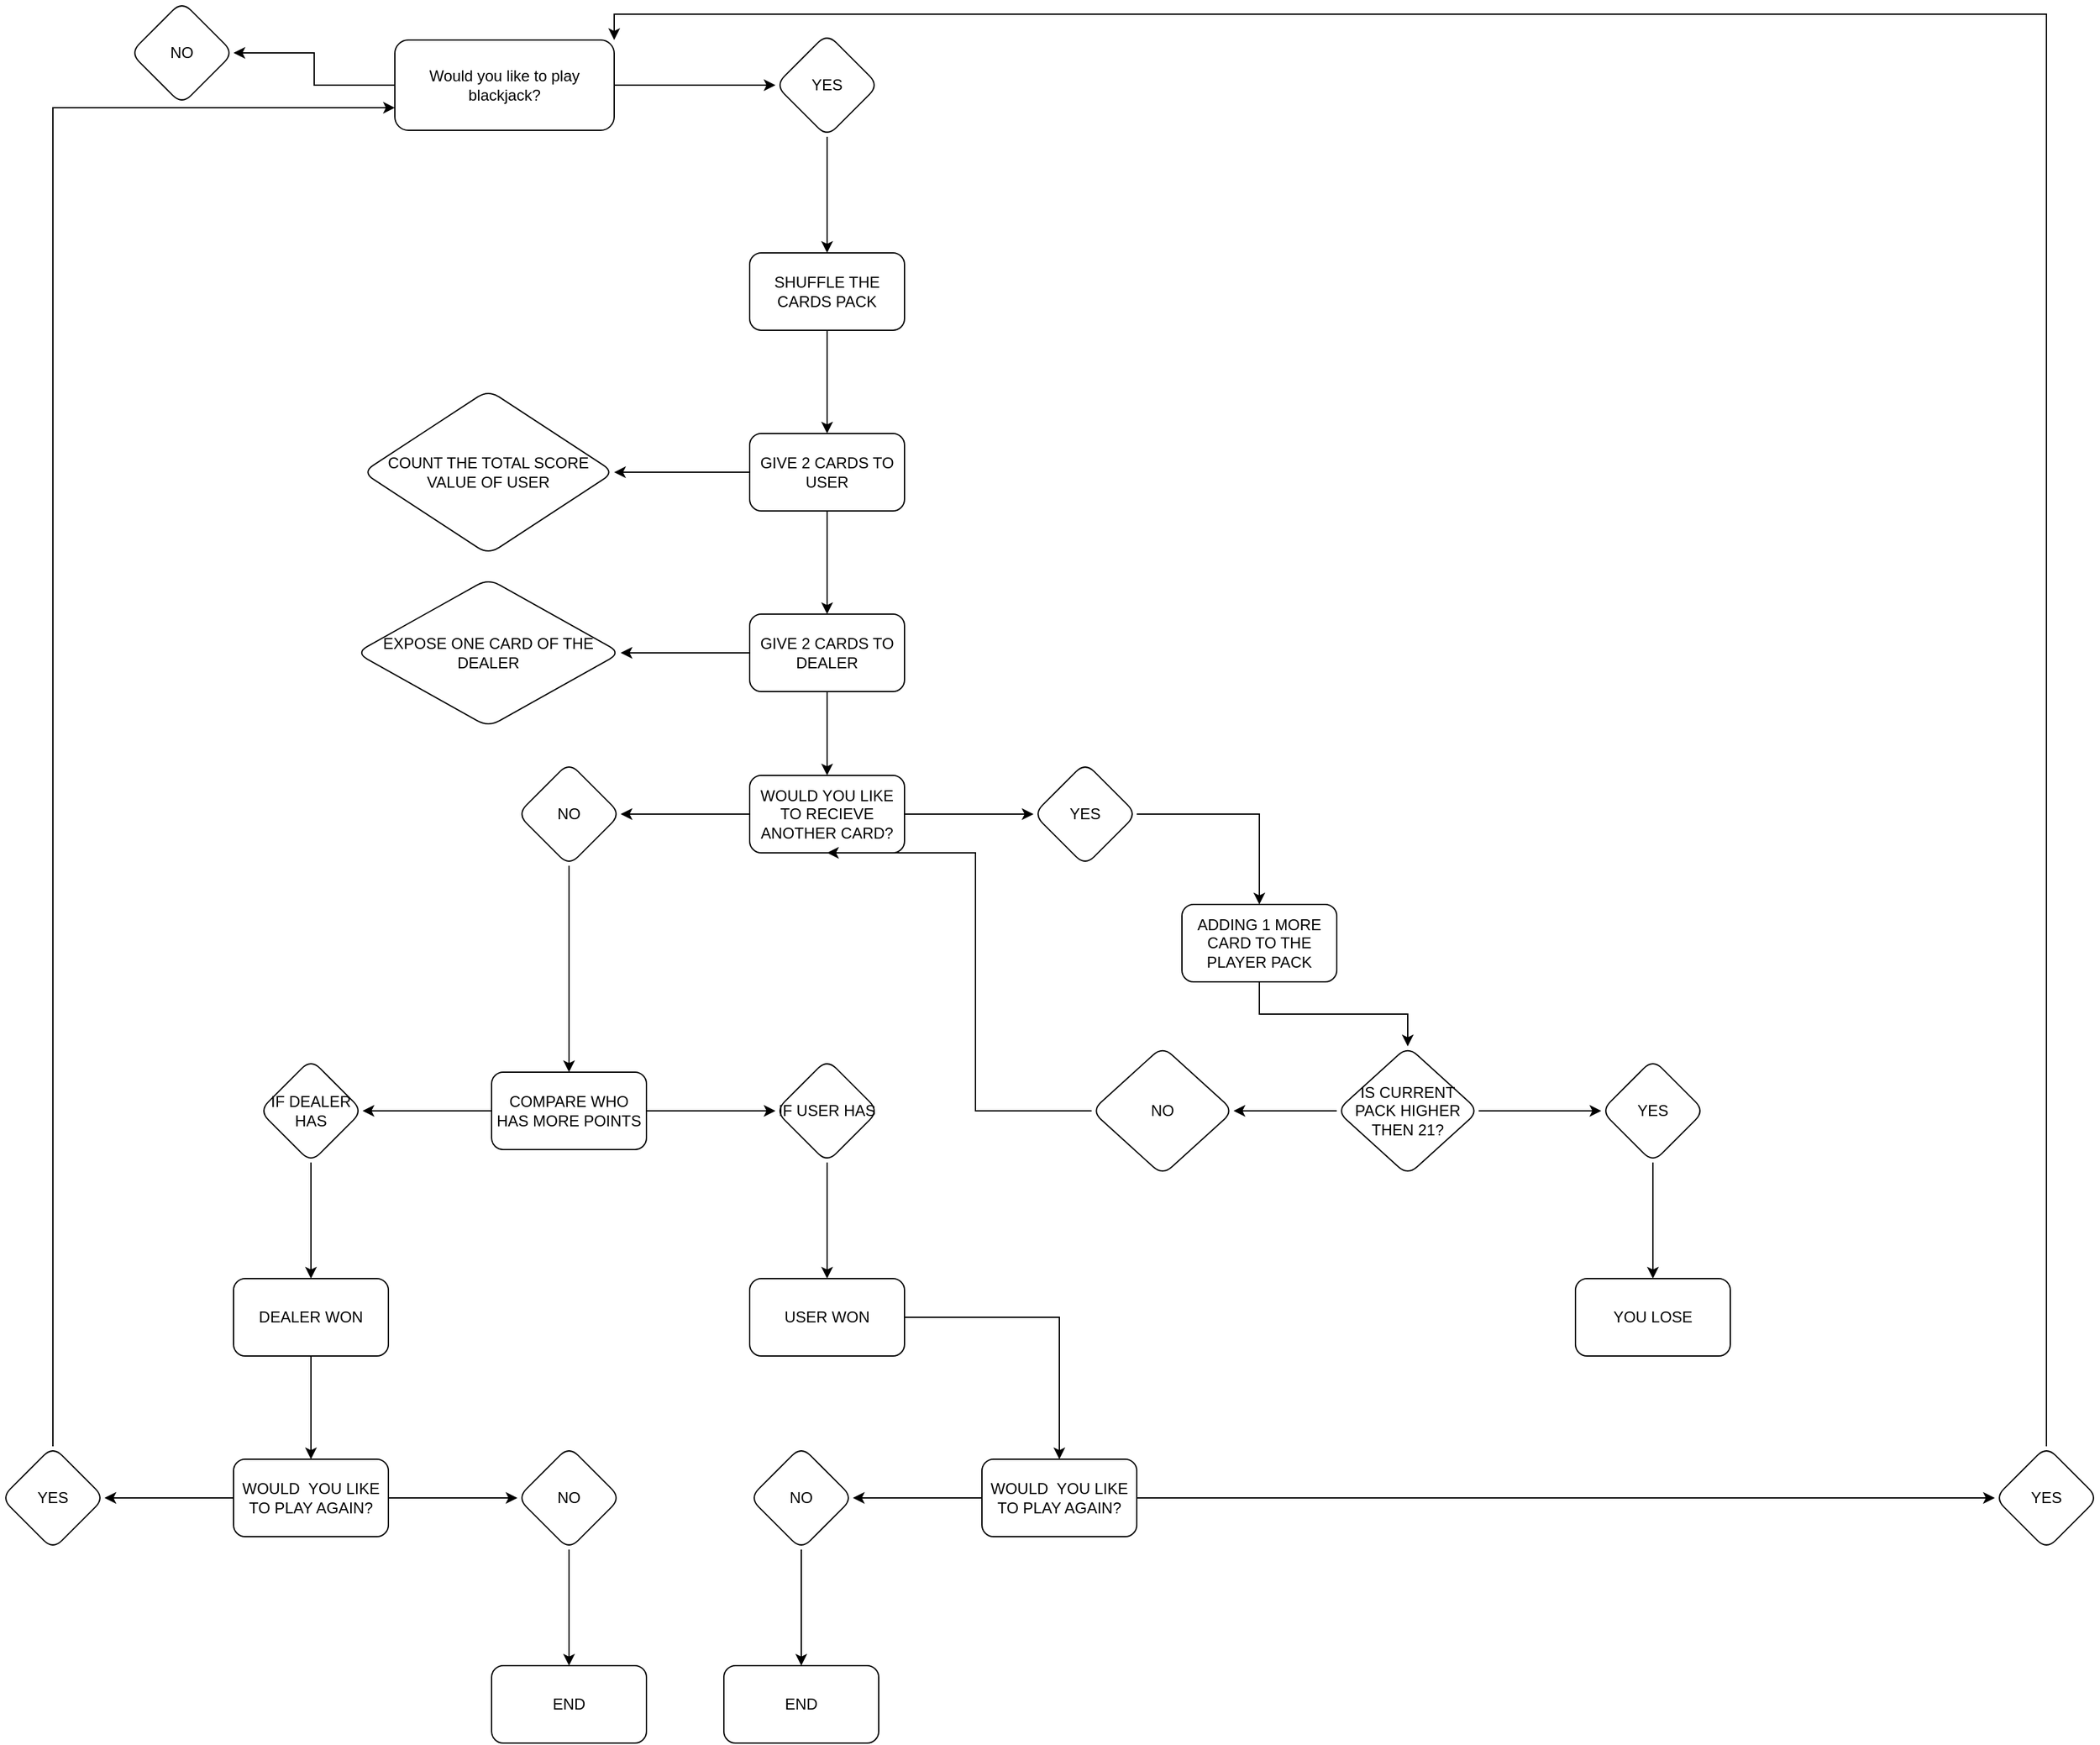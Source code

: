 <mxfile version="24.7.7">
  <diagram id="C5RBs43oDa-KdzZeNtuy" name="Page-1">
    <mxGraphModel dx="1181" dy="1013" grid="1" gridSize="10" guides="1" tooltips="1" connect="1" arrows="1" fold="1" page="1" pageScale="1" pageWidth="827" pageHeight="1169" math="0" shadow="0">
      <root>
        <mxCell id="WIyWlLk6GJQsqaUBKTNV-0" />
        <mxCell id="WIyWlLk6GJQsqaUBKTNV-1" parent="WIyWlLk6GJQsqaUBKTNV-0" />
        <mxCell id="3f8cZPRLPkg1q_n1R3NL-9" value="" style="edgeStyle=orthogonalEdgeStyle;rounded=0;orthogonalLoop=1;jettySize=auto;html=1;" edge="1" parent="WIyWlLk6GJQsqaUBKTNV-1" source="WIyWlLk6GJQsqaUBKTNV-3" target="3f8cZPRLPkg1q_n1R3NL-8">
          <mxGeometry relative="1" as="geometry" />
        </mxCell>
        <mxCell id="3f8cZPRLPkg1q_n1R3NL-11" value="" style="edgeStyle=orthogonalEdgeStyle;rounded=0;orthogonalLoop=1;jettySize=auto;html=1;" edge="1" parent="WIyWlLk6GJQsqaUBKTNV-1" source="WIyWlLk6GJQsqaUBKTNV-3" target="3f8cZPRLPkg1q_n1R3NL-10">
          <mxGeometry relative="1" as="geometry" />
        </mxCell>
        <mxCell id="WIyWlLk6GJQsqaUBKTNV-3" value="Would you like to play blackjack?" style="rounded=1;whiteSpace=wrap;html=1;fontSize=12;glass=0;strokeWidth=1;shadow=0;" parent="WIyWlLk6GJQsqaUBKTNV-1" vertex="1">
          <mxGeometry x="320" y="30" width="170" height="70" as="geometry" />
        </mxCell>
        <mxCell id="3f8cZPRLPkg1q_n1R3NL-8" value="NO" style="rhombus;whiteSpace=wrap;html=1;rounded=1;glass=0;strokeWidth=1;shadow=0;" vertex="1" parent="WIyWlLk6GJQsqaUBKTNV-1">
          <mxGeometry x="115" width="80" height="80" as="geometry" />
        </mxCell>
        <mxCell id="3f8cZPRLPkg1q_n1R3NL-15" value="" style="edgeStyle=orthogonalEdgeStyle;rounded=0;orthogonalLoop=1;jettySize=auto;html=1;" edge="1" parent="WIyWlLk6GJQsqaUBKTNV-1" source="3f8cZPRLPkg1q_n1R3NL-10" target="3f8cZPRLPkg1q_n1R3NL-14">
          <mxGeometry relative="1" as="geometry" />
        </mxCell>
        <mxCell id="3f8cZPRLPkg1q_n1R3NL-10" value="YES" style="rhombus;whiteSpace=wrap;html=1;rounded=1;glass=0;strokeWidth=1;shadow=0;" vertex="1" parent="WIyWlLk6GJQsqaUBKTNV-1">
          <mxGeometry x="615" y="25" width="80" height="80" as="geometry" />
        </mxCell>
        <mxCell id="3f8cZPRLPkg1q_n1R3NL-17" value="" style="edgeStyle=orthogonalEdgeStyle;rounded=0;orthogonalLoop=1;jettySize=auto;html=1;" edge="1" parent="WIyWlLk6GJQsqaUBKTNV-1" source="3f8cZPRLPkg1q_n1R3NL-14" target="3f8cZPRLPkg1q_n1R3NL-16">
          <mxGeometry relative="1" as="geometry" />
        </mxCell>
        <mxCell id="3f8cZPRLPkg1q_n1R3NL-14" value="SHUFFLE THE CARDS PACK" style="whiteSpace=wrap;html=1;rounded=1;glass=0;strokeWidth=1;shadow=0;" vertex="1" parent="WIyWlLk6GJQsqaUBKTNV-1">
          <mxGeometry x="595" y="195" width="120" height="60" as="geometry" />
        </mxCell>
        <mxCell id="3f8cZPRLPkg1q_n1R3NL-23" value="" style="edgeStyle=orthogonalEdgeStyle;rounded=0;orthogonalLoop=1;jettySize=auto;html=1;" edge="1" parent="WIyWlLk6GJQsqaUBKTNV-1" source="3f8cZPRLPkg1q_n1R3NL-16" target="3f8cZPRLPkg1q_n1R3NL-22">
          <mxGeometry relative="1" as="geometry" />
        </mxCell>
        <mxCell id="3f8cZPRLPkg1q_n1R3NL-28" value="" style="edgeStyle=orthogonalEdgeStyle;rounded=0;orthogonalLoop=1;jettySize=auto;html=1;" edge="1" parent="WIyWlLk6GJQsqaUBKTNV-1" source="3f8cZPRLPkg1q_n1R3NL-16" target="3f8cZPRLPkg1q_n1R3NL-27">
          <mxGeometry relative="1" as="geometry" />
        </mxCell>
        <mxCell id="3f8cZPRLPkg1q_n1R3NL-16" value="GIVE 2 CARDS TO USER" style="whiteSpace=wrap;html=1;rounded=1;glass=0;strokeWidth=1;shadow=0;" vertex="1" parent="WIyWlLk6GJQsqaUBKTNV-1">
          <mxGeometry x="595" y="335" width="120" height="60" as="geometry" />
        </mxCell>
        <mxCell id="3f8cZPRLPkg1q_n1R3NL-25" value="" style="edgeStyle=orthogonalEdgeStyle;rounded=0;orthogonalLoop=1;jettySize=auto;html=1;" edge="1" parent="WIyWlLk6GJQsqaUBKTNV-1" source="3f8cZPRLPkg1q_n1R3NL-22" target="3f8cZPRLPkg1q_n1R3NL-24">
          <mxGeometry relative="1" as="geometry" />
        </mxCell>
        <mxCell id="3f8cZPRLPkg1q_n1R3NL-30" value="" style="edgeStyle=orthogonalEdgeStyle;rounded=0;orthogonalLoop=1;jettySize=auto;html=1;" edge="1" parent="WIyWlLk6GJQsqaUBKTNV-1" source="3f8cZPRLPkg1q_n1R3NL-22" target="3f8cZPRLPkg1q_n1R3NL-29">
          <mxGeometry relative="1" as="geometry" />
        </mxCell>
        <mxCell id="3f8cZPRLPkg1q_n1R3NL-22" value="GIVE 2 CARDS TO DEALER" style="whiteSpace=wrap;html=1;rounded=1;glass=0;strokeWidth=1;shadow=0;" vertex="1" parent="WIyWlLk6GJQsqaUBKTNV-1">
          <mxGeometry x="595" y="475" width="120" height="60" as="geometry" />
        </mxCell>
        <mxCell id="3f8cZPRLPkg1q_n1R3NL-32" value="" style="edgeStyle=orthogonalEdgeStyle;rounded=0;orthogonalLoop=1;jettySize=auto;html=1;" edge="1" parent="WIyWlLk6GJQsqaUBKTNV-1" source="3f8cZPRLPkg1q_n1R3NL-24" target="3f8cZPRLPkg1q_n1R3NL-31">
          <mxGeometry relative="1" as="geometry" />
        </mxCell>
        <mxCell id="3f8cZPRLPkg1q_n1R3NL-34" value="" style="edgeStyle=orthogonalEdgeStyle;rounded=0;orthogonalLoop=1;jettySize=auto;html=1;" edge="1" parent="WIyWlLk6GJQsqaUBKTNV-1" source="3f8cZPRLPkg1q_n1R3NL-24" target="3f8cZPRLPkg1q_n1R3NL-33">
          <mxGeometry relative="1" as="geometry" />
        </mxCell>
        <mxCell id="3f8cZPRLPkg1q_n1R3NL-24" value="WOULD YOU LIKE TO RECIEVE ANOTHER CARD?" style="whiteSpace=wrap;html=1;rounded=1;glass=0;strokeWidth=1;shadow=0;" vertex="1" parent="WIyWlLk6GJQsqaUBKTNV-1">
          <mxGeometry x="595" y="600" width="120" height="60" as="geometry" />
        </mxCell>
        <mxCell id="3f8cZPRLPkg1q_n1R3NL-27" value="COUNT THE TOTAL SCORE VALUE OF USER" style="rhombus;whiteSpace=wrap;html=1;rounded=1;glass=0;strokeWidth=1;shadow=0;" vertex="1" parent="WIyWlLk6GJQsqaUBKTNV-1">
          <mxGeometry x="295" y="301.25" width="195" height="127.5" as="geometry" />
        </mxCell>
        <mxCell id="3f8cZPRLPkg1q_n1R3NL-29" value="EXPOSE ONE CARD OF THE DEALER" style="rhombus;whiteSpace=wrap;html=1;rounded=1;glass=0;strokeWidth=1;shadow=0;" vertex="1" parent="WIyWlLk6GJQsqaUBKTNV-1">
          <mxGeometry x="290" y="447.5" width="205" height="115" as="geometry" />
        </mxCell>
        <mxCell id="3f8cZPRLPkg1q_n1R3NL-38" value="" style="edgeStyle=orthogonalEdgeStyle;rounded=0;orthogonalLoop=1;jettySize=auto;html=1;" edge="1" parent="WIyWlLk6GJQsqaUBKTNV-1" source="3f8cZPRLPkg1q_n1R3NL-31" target="3f8cZPRLPkg1q_n1R3NL-37">
          <mxGeometry relative="1" as="geometry" />
        </mxCell>
        <mxCell id="3f8cZPRLPkg1q_n1R3NL-31" value="NO" style="rhombus;whiteSpace=wrap;html=1;rounded=1;glass=0;strokeWidth=1;shadow=0;" vertex="1" parent="WIyWlLk6GJQsqaUBKTNV-1">
          <mxGeometry x="415" y="590" width="80" height="80" as="geometry" />
        </mxCell>
        <mxCell id="3f8cZPRLPkg1q_n1R3NL-36" value="" style="edgeStyle=orthogonalEdgeStyle;rounded=0;orthogonalLoop=1;jettySize=auto;html=1;" edge="1" parent="WIyWlLk6GJQsqaUBKTNV-1" source="3f8cZPRLPkg1q_n1R3NL-33" target="3f8cZPRLPkg1q_n1R3NL-35">
          <mxGeometry relative="1" as="geometry" />
        </mxCell>
        <mxCell id="3f8cZPRLPkg1q_n1R3NL-33" value="YES" style="rhombus;whiteSpace=wrap;html=1;rounded=1;glass=0;strokeWidth=1;shadow=0;" vertex="1" parent="WIyWlLk6GJQsqaUBKTNV-1">
          <mxGeometry x="815" y="590" width="80" height="80" as="geometry" />
        </mxCell>
        <mxCell id="3f8cZPRLPkg1q_n1R3NL-70" value="" style="edgeStyle=orthogonalEdgeStyle;rounded=0;orthogonalLoop=1;jettySize=auto;html=1;" edge="1" parent="WIyWlLk6GJQsqaUBKTNV-1" source="3f8cZPRLPkg1q_n1R3NL-35" target="3f8cZPRLPkg1q_n1R3NL-69">
          <mxGeometry relative="1" as="geometry" />
        </mxCell>
        <mxCell id="3f8cZPRLPkg1q_n1R3NL-35" value="ADDING 1 MORE CARD TO THE PLAYER PACK" style="whiteSpace=wrap;html=1;rounded=1;glass=0;strokeWidth=1;shadow=0;" vertex="1" parent="WIyWlLk6GJQsqaUBKTNV-1">
          <mxGeometry x="930" y="700" width="120" height="60" as="geometry" />
        </mxCell>
        <mxCell id="3f8cZPRLPkg1q_n1R3NL-40" value="" style="edgeStyle=orthogonalEdgeStyle;rounded=0;orthogonalLoop=1;jettySize=auto;html=1;" edge="1" parent="WIyWlLk6GJQsqaUBKTNV-1" source="3f8cZPRLPkg1q_n1R3NL-37" target="3f8cZPRLPkg1q_n1R3NL-39">
          <mxGeometry relative="1" as="geometry" />
        </mxCell>
        <mxCell id="3f8cZPRLPkg1q_n1R3NL-44" value="" style="edgeStyle=orthogonalEdgeStyle;rounded=0;orthogonalLoop=1;jettySize=auto;html=1;" edge="1" parent="WIyWlLk6GJQsqaUBKTNV-1" source="3f8cZPRLPkg1q_n1R3NL-37" target="3f8cZPRLPkg1q_n1R3NL-43">
          <mxGeometry relative="1" as="geometry" />
        </mxCell>
        <mxCell id="3f8cZPRLPkg1q_n1R3NL-37" value="COMPARE WHO HAS MORE POINTS" style="whiteSpace=wrap;html=1;rounded=1;glass=0;strokeWidth=1;shadow=0;" vertex="1" parent="WIyWlLk6GJQsqaUBKTNV-1">
          <mxGeometry x="395" y="830" width="120" height="60" as="geometry" />
        </mxCell>
        <mxCell id="3f8cZPRLPkg1q_n1R3NL-42" value="" style="edgeStyle=orthogonalEdgeStyle;rounded=0;orthogonalLoop=1;jettySize=auto;html=1;" edge="1" parent="WIyWlLk6GJQsqaUBKTNV-1" source="3f8cZPRLPkg1q_n1R3NL-39" target="3f8cZPRLPkg1q_n1R3NL-41">
          <mxGeometry relative="1" as="geometry" />
        </mxCell>
        <mxCell id="3f8cZPRLPkg1q_n1R3NL-39" value="IF DEALER HAS" style="rhombus;whiteSpace=wrap;html=1;rounded=1;glass=0;strokeWidth=1;shadow=0;" vertex="1" parent="WIyWlLk6GJQsqaUBKTNV-1">
          <mxGeometry x="215" y="820" width="80" height="80" as="geometry" />
        </mxCell>
        <mxCell id="3f8cZPRLPkg1q_n1R3NL-52" value="" style="edgeStyle=orthogonalEdgeStyle;rounded=0;orthogonalLoop=1;jettySize=auto;html=1;" edge="1" parent="WIyWlLk6GJQsqaUBKTNV-1" source="3f8cZPRLPkg1q_n1R3NL-41" target="3f8cZPRLPkg1q_n1R3NL-51">
          <mxGeometry relative="1" as="geometry" />
        </mxCell>
        <mxCell id="3f8cZPRLPkg1q_n1R3NL-41" value="DEALER WON" style="whiteSpace=wrap;html=1;rounded=1;glass=0;strokeWidth=1;shadow=0;" vertex="1" parent="WIyWlLk6GJQsqaUBKTNV-1">
          <mxGeometry x="195" y="990" width="120" height="60" as="geometry" />
        </mxCell>
        <mxCell id="3f8cZPRLPkg1q_n1R3NL-48" value="" style="edgeStyle=orthogonalEdgeStyle;rounded=0;orthogonalLoop=1;jettySize=auto;html=1;" edge="1" parent="WIyWlLk6GJQsqaUBKTNV-1" source="3f8cZPRLPkg1q_n1R3NL-43" target="3f8cZPRLPkg1q_n1R3NL-47">
          <mxGeometry relative="1" as="geometry" />
        </mxCell>
        <mxCell id="3f8cZPRLPkg1q_n1R3NL-43" value="IF USER HAS" style="rhombus;whiteSpace=wrap;html=1;rounded=1;glass=0;strokeWidth=1;shadow=0;" vertex="1" parent="WIyWlLk6GJQsqaUBKTNV-1">
          <mxGeometry x="615" y="820" width="80" height="80" as="geometry" />
        </mxCell>
        <mxCell id="3f8cZPRLPkg1q_n1R3NL-54" value="" style="edgeStyle=orthogonalEdgeStyle;rounded=0;orthogonalLoop=1;jettySize=auto;html=1;" edge="1" parent="WIyWlLk6GJQsqaUBKTNV-1" source="3f8cZPRLPkg1q_n1R3NL-47" target="3f8cZPRLPkg1q_n1R3NL-53">
          <mxGeometry relative="1" as="geometry" />
        </mxCell>
        <mxCell id="3f8cZPRLPkg1q_n1R3NL-47" value="USER WON" style="whiteSpace=wrap;html=1;rounded=1;glass=0;strokeWidth=1;shadow=0;" vertex="1" parent="WIyWlLk6GJQsqaUBKTNV-1">
          <mxGeometry x="595" y="990" width="120" height="60" as="geometry" />
        </mxCell>
        <mxCell id="3f8cZPRLPkg1q_n1R3NL-56" value="" style="edgeStyle=orthogonalEdgeStyle;rounded=0;orthogonalLoop=1;jettySize=auto;html=1;" edge="1" parent="WIyWlLk6GJQsqaUBKTNV-1" source="3f8cZPRLPkg1q_n1R3NL-51" target="3f8cZPRLPkg1q_n1R3NL-55">
          <mxGeometry relative="1" as="geometry" />
        </mxCell>
        <mxCell id="3f8cZPRLPkg1q_n1R3NL-58" value="" style="edgeStyle=orthogonalEdgeStyle;rounded=0;orthogonalLoop=1;jettySize=auto;html=1;" edge="1" parent="WIyWlLk6GJQsqaUBKTNV-1" source="3f8cZPRLPkg1q_n1R3NL-51" target="3f8cZPRLPkg1q_n1R3NL-57">
          <mxGeometry relative="1" as="geometry" />
        </mxCell>
        <mxCell id="3f8cZPRLPkg1q_n1R3NL-51" value="WOULD&amp;nbsp; YOU LIKE TO PLAY AGAIN?" style="whiteSpace=wrap;html=1;rounded=1;glass=0;strokeWidth=1;shadow=0;" vertex="1" parent="WIyWlLk6GJQsqaUBKTNV-1">
          <mxGeometry x="195" y="1130" width="120" height="60" as="geometry" />
        </mxCell>
        <mxCell id="3f8cZPRLPkg1q_n1R3NL-63" value="" style="edgeStyle=orthogonalEdgeStyle;rounded=0;orthogonalLoop=1;jettySize=auto;html=1;" edge="1" parent="WIyWlLk6GJQsqaUBKTNV-1" source="3f8cZPRLPkg1q_n1R3NL-53" target="3f8cZPRLPkg1q_n1R3NL-62">
          <mxGeometry relative="1" as="geometry" />
        </mxCell>
        <mxCell id="3f8cZPRLPkg1q_n1R3NL-67" value="" style="edgeStyle=orthogonalEdgeStyle;rounded=0;orthogonalLoop=1;jettySize=auto;html=1;" edge="1" parent="WIyWlLk6GJQsqaUBKTNV-1" source="3f8cZPRLPkg1q_n1R3NL-53" target="3f8cZPRLPkg1q_n1R3NL-66">
          <mxGeometry relative="1" as="geometry" />
        </mxCell>
        <mxCell id="3f8cZPRLPkg1q_n1R3NL-53" value="WOULD&amp;nbsp; YOU LIKE TO PLAY AGAIN?" style="whiteSpace=wrap;html=1;rounded=1;glass=0;strokeWidth=1;shadow=0;" vertex="1" parent="WIyWlLk6GJQsqaUBKTNV-1">
          <mxGeometry x="775" y="1130" width="120" height="60" as="geometry" />
        </mxCell>
        <mxCell id="3f8cZPRLPkg1q_n1R3NL-61" style="edgeStyle=orthogonalEdgeStyle;rounded=0;orthogonalLoop=1;jettySize=auto;html=1;exitX=0.5;exitY=0;exitDx=0;exitDy=0;entryX=0;entryY=0.75;entryDx=0;entryDy=0;" edge="1" parent="WIyWlLk6GJQsqaUBKTNV-1" source="3f8cZPRLPkg1q_n1R3NL-55" target="WIyWlLk6GJQsqaUBKTNV-3">
          <mxGeometry relative="1" as="geometry" />
        </mxCell>
        <mxCell id="3f8cZPRLPkg1q_n1R3NL-55" value="&lt;div&gt;YES&lt;/div&gt;" style="rhombus;whiteSpace=wrap;html=1;rounded=1;glass=0;strokeWidth=1;shadow=0;" vertex="1" parent="WIyWlLk6GJQsqaUBKTNV-1">
          <mxGeometry x="15" y="1120" width="80" height="80" as="geometry" />
        </mxCell>
        <mxCell id="3f8cZPRLPkg1q_n1R3NL-60" value="" style="edgeStyle=orthogonalEdgeStyle;rounded=0;orthogonalLoop=1;jettySize=auto;html=1;" edge="1" parent="WIyWlLk6GJQsqaUBKTNV-1" source="3f8cZPRLPkg1q_n1R3NL-57" target="3f8cZPRLPkg1q_n1R3NL-59">
          <mxGeometry relative="1" as="geometry" />
        </mxCell>
        <mxCell id="3f8cZPRLPkg1q_n1R3NL-57" value="NO" style="rhombus;whiteSpace=wrap;html=1;rounded=1;glass=0;strokeWidth=1;shadow=0;" vertex="1" parent="WIyWlLk6GJQsqaUBKTNV-1">
          <mxGeometry x="415" y="1120" width="80" height="80" as="geometry" />
        </mxCell>
        <mxCell id="3f8cZPRLPkg1q_n1R3NL-59" value="END" style="whiteSpace=wrap;html=1;rounded=1;glass=0;strokeWidth=1;shadow=0;" vertex="1" parent="WIyWlLk6GJQsqaUBKTNV-1">
          <mxGeometry x="395" y="1290" width="120" height="60" as="geometry" />
        </mxCell>
        <mxCell id="3f8cZPRLPkg1q_n1R3NL-65" value="" style="edgeStyle=orthogonalEdgeStyle;rounded=0;orthogonalLoop=1;jettySize=auto;html=1;" edge="1" parent="WIyWlLk6GJQsqaUBKTNV-1" source="3f8cZPRLPkg1q_n1R3NL-62" target="3f8cZPRLPkg1q_n1R3NL-64">
          <mxGeometry relative="1" as="geometry" />
        </mxCell>
        <mxCell id="3f8cZPRLPkg1q_n1R3NL-62" value="NO" style="rhombus;whiteSpace=wrap;html=1;rounded=1;glass=0;strokeWidth=1;shadow=0;" vertex="1" parent="WIyWlLk6GJQsqaUBKTNV-1">
          <mxGeometry x="595" y="1120" width="80" height="80" as="geometry" />
        </mxCell>
        <mxCell id="3f8cZPRLPkg1q_n1R3NL-64" value="END" style="whiteSpace=wrap;html=1;rounded=1;glass=0;strokeWidth=1;shadow=0;" vertex="1" parent="WIyWlLk6GJQsqaUBKTNV-1">
          <mxGeometry x="575" y="1290" width="120" height="60" as="geometry" />
        </mxCell>
        <mxCell id="3f8cZPRLPkg1q_n1R3NL-68" style="edgeStyle=orthogonalEdgeStyle;rounded=0;orthogonalLoop=1;jettySize=auto;html=1;exitX=0.5;exitY=0;exitDx=0;exitDy=0;entryX=1;entryY=0;entryDx=0;entryDy=0;" edge="1" parent="WIyWlLk6GJQsqaUBKTNV-1" source="3f8cZPRLPkg1q_n1R3NL-66" target="WIyWlLk6GJQsqaUBKTNV-3">
          <mxGeometry relative="1" as="geometry" />
        </mxCell>
        <mxCell id="3f8cZPRLPkg1q_n1R3NL-66" value="YES" style="rhombus;whiteSpace=wrap;html=1;rounded=1;glass=0;strokeWidth=1;shadow=0;" vertex="1" parent="WIyWlLk6GJQsqaUBKTNV-1">
          <mxGeometry x="1560" y="1120" width="80" height="80" as="geometry" />
        </mxCell>
        <mxCell id="3f8cZPRLPkg1q_n1R3NL-72" value="" style="edgeStyle=orthogonalEdgeStyle;rounded=0;orthogonalLoop=1;jettySize=auto;html=1;" edge="1" parent="WIyWlLk6GJQsqaUBKTNV-1" source="3f8cZPRLPkg1q_n1R3NL-69" target="3f8cZPRLPkg1q_n1R3NL-71">
          <mxGeometry relative="1" as="geometry" />
        </mxCell>
        <mxCell id="3f8cZPRLPkg1q_n1R3NL-76" value="" style="edgeStyle=orthogonalEdgeStyle;rounded=0;orthogonalLoop=1;jettySize=auto;html=1;" edge="1" parent="WIyWlLk6GJQsqaUBKTNV-1" source="3f8cZPRLPkg1q_n1R3NL-69" target="3f8cZPRLPkg1q_n1R3NL-75">
          <mxGeometry relative="1" as="geometry" />
        </mxCell>
        <mxCell id="3f8cZPRLPkg1q_n1R3NL-69" value="IS CURRENT PACK HIGHER THEN 21?" style="rhombus;whiteSpace=wrap;html=1;rounded=1;glass=0;strokeWidth=1;shadow=0;" vertex="1" parent="WIyWlLk6GJQsqaUBKTNV-1">
          <mxGeometry x="1050" y="810" width="110" height="100" as="geometry" />
        </mxCell>
        <mxCell id="3f8cZPRLPkg1q_n1R3NL-82" style="edgeStyle=orthogonalEdgeStyle;rounded=0;orthogonalLoop=1;jettySize=auto;html=1;exitX=0;exitY=0.5;exitDx=0;exitDy=0;entryX=0.5;entryY=1;entryDx=0;entryDy=0;" edge="1" parent="WIyWlLk6GJQsqaUBKTNV-1" source="3f8cZPRLPkg1q_n1R3NL-71" target="3f8cZPRLPkg1q_n1R3NL-24">
          <mxGeometry relative="1" as="geometry">
            <Array as="points">
              <mxPoint x="770" y="860" />
              <mxPoint x="770" y="660" />
            </Array>
          </mxGeometry>
        </mxCell>
        <mxCell id="3f8cZPRLPkg1q_n1R3NL-71" value="NO" style="rhombus;whiteSpace=wrap;html=1;rounded=1;glass=0;strokeWidth=1;shadow=0;" vertex="1" parent="WIyWlLk6GJQsqaUBKTNV-1">
          <mxGeometry x="860" y="810" width="110" height="100" as="geometry" />
        </mxCell>
        <mxCell id="3f8cZPRLPkg1q_n1R3NL-78" value="" style="edgeStyle=orthogonalEdgeStyle;rounded=0;orthogonalLoop=1;jettySize=auto;html=1;" edge="1" parent="WIyWlLk6GJQsqaUBKTNV-1" source="3f8cZPRLPkg1q_n1R3NL-75" target="3f8cZPRLPkg1q_n1R3NL-77">
          <mxGeometry relative="1" as="geometry" />
        </mxCell>
        <mxCell id="3f8cZPRLPkg1q_n1R3NL-75" value="YES" style="rhombus;whiteSpace=wrap;html=1;rounded=1;glass=0;strokeWidth=1;shadow=0;" vertex="1" parent="WIyWlLk6GJQsqaUBKTNV-1">
          <mxGeometry x="1255" y="820" width="80" height="80" as="geometry" />
        </mxCell>
        <mxCell id="3f8cZPRLPkg1q_n1R3NL-77" value="YOU LOSE" style="whiteSpace=wrap;html=1;rounded=1;glass=0;strokeWidth=1;shadow=0;" vertex="1" parent="WIyWlLk6GJQsqaUBKTNV-1">
          <mxGeometry x="1235" y="990" width="120" height="60" as="geometry" />
        </mxCell>
      </root>
    </mxGraphModel>
  </diagram>
</mxfile>
